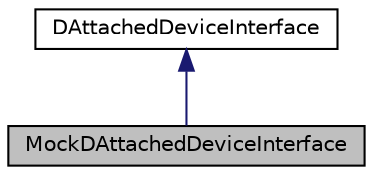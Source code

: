 digraph "MockDAttachedDeviceInterface"
{
  edge [fontname="Helvetica",fontsize="10",labelfontname="Helvetica",labelfontsize="10"];
  node [fontname="Helvetica",fontsize="10",shape=record];
  Node0 [label="MockDAttachedDeviceInterface",height=0.2,width=0.4,color="black", fillcolor="grey75", style="filled", fontcolor="black"];
  Node1 -> Node0 [dir="back",color="midnightblue",fontsize="10",style="solid",fontname="Helvetica"];
  Node1 [label="DAttachedDeviceInterface",height=0.2,width=0.4,color="black", fillcolor="white", style="filled",URL="$class_d_attached_device_interface.html"];
}
